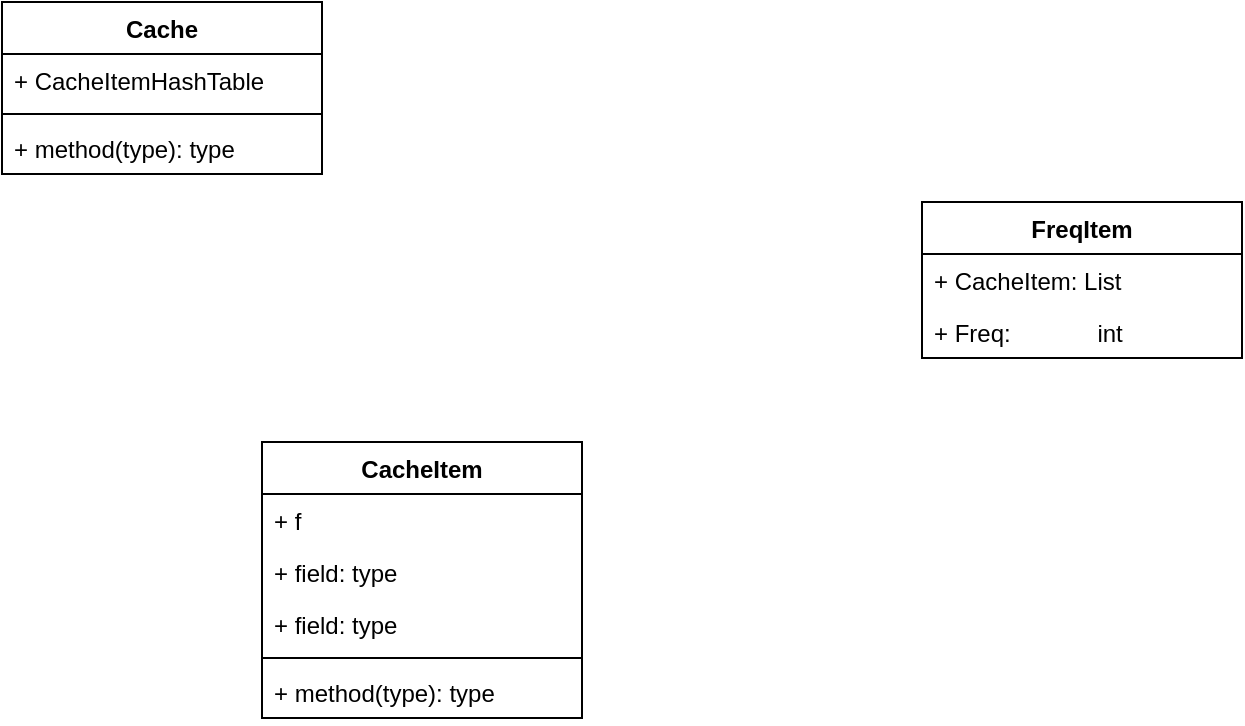 <mxfile version="20.2.7" type="github" pages="2">
  <diagram name="LFU Cache" id="9f46799a-70d6-7492-0946-bef42562c5a5">
    <mxGraphModel dx="1247" dy="786" grid="1" gridSize="10" guides="1" tooltips="1" connect="1" arrows="1" fold="1" page="1" pageScale="1" pageWidth="1100" pageHeight="850" background="none" math="0" shadow="0">
      <root>
        <mxCell id="0" />
        <mxCell id="1" parent="0" />
        <mxCell id="ySNY_wt_mCzb2ITRDZWP-6" value="Cache" style="swimlane;fontStyle=1;align=center;verticalAlign=top;childLayout=stackLayout;horizontal=1;startSize=26;horizontalStack=0;resizeParent=1;resizeParentMax=0;resizeLast=0;collapsible=1;marginBottom=0;" vertex="1" parent="1">
          <mxGeometry x="180" y="130" width="160" height="86" as="geometry" />
        </mxCell>
        <mxCell id="ySNY_wt_mCzb2ITRDZWP-7" value="+ CacheItemHashTable" style="text;strokeColor=none;fillColor=none;align=left;verticalAlign=top;spacingLeft=4;spacingRight=4;overflow=hidden;rotatable=0;points=[[0,0.5],[1,0.5]];portConstraint=eastwest;" vertex="1" parent="ySNY_wt_mCzb2ITRDZWP-6">
          <mxGeometry y="26" width="160" height="26" as="geometry" />
        </mxCell>
        <mxCell id="ySNY_wt_mCzb2ITRDZWP-8" value="" style="line;strokeWidth=1;fillColor=none;align=left;verticalAlign=middle;spacingTop=-1;spacingLeft=3;spacingRight=3;rotatable=0;labelPosition=right;points=[];portConstraint=eastwest;" vertex="1" parent="ySNY_wt_mCzb2ITRDZWP-6">
          <mxGeometry y="52" width="160" height="8" as="geometry" />
        </mxCell>
        <mxCell id="ySNY_wt_mCzb2ITRDZWP-9" value="+ method(type): type" style="text;strokeColor=none;fillColor=none;align=left;verticalAlign=top;spacingLeft=4;spacingRight=4;overflow=hidden;rotatable=0;points=[[0,0.5],[1,0.5]];portConstraint=eastwest;" vertex="1" parent="ySNY_wt_mCzb2ITRDZWP-6">
          <mxGeometry y="60" width="160" height="26" as="geometry" />
        </mxCell>
        <mxCell id="cP1EMUxFPoa-00krsf0B-1" value="CacheItem" style="swimlane;fontStyle=1;align=center;verticalAlign=top;childLayout=stackLayout;horizontal=1;startSize=26;horizontalStack=0;resizeParent=1;resizeParentMax=0;resizeLast=0;collapsible=1;marginBottom=0;" vertex="1" parent="1">
          <mxGeometry x="310" y="350" width="160" height="138" as="geometry" />
        </mxCell>
        <mxCell id="cP1EMUxFPoa-00krsf0B-2" value="+ f" style="text;strokeColor=none;fillColor=none;align=left;verticalAlign=top;spacingLeft=4;spacingRight=4;overflow=hidden;rotatable=0;points=[[0,0.5],[1,0.5]];portConstraint=eastwest;" vertex="1" parent="cP1EMUxFPoa-00krsf0B-1">
          <mxGeometry y="26" width="160" height="26" as="geometry" />
        </mxCell>
        <mxCell id="cP1EMUxFPoa-00krsf0B-11" value="+ field: type" style="text;strokeColor=none;fillColor=none;align=left;verticalAlign=top;spacingLeft=4;spacingRight=4;overflow=hidden;rotatable=0;points=[[0,0.5],[1,0.5]];portConstraint=eastwest;" vertex="1" parent="cP1EMUxFPoa-00krsf0B-1">
          <mxGeometry y="52" width="160" height="26" as="geometry" />
        </mxCell>
        <mxCell id="cP1EMUxFPoa-00krsf0B-12" value="+ field: type" style="text;strokeColor=none;fillColor=none;align=left;verticalAlign=top;spacingLeft=4;spacingRight=4;overflow=hidden;rotatable=0;points=[[0,0.5],[1,0.5]];portConstraint=eastwest;" vertex="1" parent="cP1EMUxFPoa-00krsf0B-1">
          <mxGeometry y="78" width="160" height="26" as="geometry" />
        </mxCell>
        <mxCell id="cP1EMUxFPoa-00krsf0B-3" value="" style="line;strokeWidth=1;fillColor=none;align=left;verticalAlign=middle;spacingTop=-1;spacingLeft=3;spacingRight=3;rotatable=0;labelPosition=right;points=[];portConstraint=eastwest;" vertex="1" parent="cP1EMUxFPoa-00krsf0B-1">
          <mxGeometry y="104" width="160" height="8" as="geometry" />
        </mxCell>
        <mxCell id="cP1EMUxFPoa-00krsf0B-4" value="+ method(type): type" style="text;strokeColor=none;fillColor=none;align=left;verticalAlign=top;spacingLeft=4;spacingRight=4;overflow=hidden;rotatable=0;points=[[0,0.5],[1,0.5]];portConstraint=eastwest;" vertex="1" parent="cP1EMUxFPoa-00krsf0B-1">
          <mxGeometry y="112" width="160" height="26" as="geometry" />
        </mxCell>
        <mxCell id="cP1EMUxFPoa-00krsf0B-5" value="FreqItem" style="swimlane;fontStyle=1;align=center;verticalAlign=top;childLayout=stackLayout;horizontal=1;startSize=26;horizontalStack=0;resizeParent=1;resizeParentMax=0;resizeLast=0;collapsible=1;marginBottom=0;" vertex="1" parent="1">
          <mxGeometry x="640" y="230" width="160" height="78" as="geometry" />
        </mxCell>
        <mxCell id="cP1EMUxFPoa-00krsf0B-6" value="+ CacheItem: List" style="text;strokeColor=none;fillColor=none;align=left;verticalAlign=top;spacingLeft=4;spacingRight=4;overflow=hidden;rotatable=0;points=[[0,0.5],[1,0.5]];portConstraint=eastwest;" vertex="1" parent="cP1EMUxFPoa-00krsf0B-5">
          <mxGeometry y="26" width="160" height="26" as="geometry" />
        </mxCell>
        <mxCell id="cP1EMUxFPoa-00krsf0B-9" value="+ Freq:             int" style="text;strokeColor=none;fillColor=none;align=left;verticalAlign=top;spacingLeft=4;spacingRight=4;overflow=hidden;rotatable=0;points=[[0,0.5],[1,0.5]];portConstraint=eastwest;" vertex="1" parent="cP1EMUxFPoa-00krsf0B-5">
          <mxGeometry y="52" width="160" height="26" as="geometry" />
        </mxCell>
      </root>
    </mxGraphModel>
  </diagram>
  <diagram id="Zidjyle8r2O39piCiIzt" name="Design system">
    <mxGraphModel dx="1247" dy="1886" grid="1" gridSize="10" guides="1" tooltips="1" connect="1" arrows="1" fold="1" page="1" pageScale="1" pageWidth="850" pageHeight="1100" math="0" shadow="0">
      <root>
        <mxCell id="0" />
        <mxCell id="1" parent="0" />
        <mxCell id="VlxrC2Abb-9s3GYBKvlQ-1" style="edgeStyle=orthogonalEdgeStyle;rounded=0;orthogonalLoop=1;jettySize=auto;html=1;entryX=0.5;entryY=0;entryDx=0;entryDy=0;" edge="1" parent="1" source="VlxrC2Abb-9s3GYBKvlQ-2" target="VlxrC2Abb-9s3GYBKvlQ-18">
          <mxGeometry relative="1" as="geometry">
            <mxPoint x="425" y="-530" as="targetPoint" />
            <Array as="points">
              <mxPoint x="165" y="-620" />
              <mxPoint x="425" y="-620" />
            </Array>
          </mxGeometry>
        </mxCell>
        <mxCell id="VlxrC2Abb-9s3GYBKvlQ-2" value="write url api" style="rounded=1;whiteSpace=wrap;html=1;" vertex="1" parent="1">
          <mxGeometry x="105" y="-740" width="120" height="60" as="geometry" />
        </mxCell>
        <mxCell id="VlxrC2Abb-9s3GYBKvlQ-3" style="edgeStyle=orthogonalEdgeStyle;rounded=0;orthogonalLoop=1;jettySize=auto;html=1;" edge="1" parent="1" source="VlxrC2Abb-9s3GYBKvlQ-4" target="VlxrC2Abb-9s3GYBKvlQ-9">
          <mxGeometry relative="1" as="geometry" />
        </mxCell>
        <mxCell id="VlxrC2Abb-9s3GYBKvlQ-4" value="client" style="rounded=1;whiteSpace=wrap;html=1;" vertex="1" parent="1">
          <mxGeometry x="375" y="-1000" width="120" height="60" as="geometry" />
        </mxCell>
        <mxCell id="VlxrC2Abb-9s3GYBKvlQ-5" style="edgeStyle=orthogonalEdgeStyle;rounded=0;orthogonalLoop=1;jettySize=auto;html=1;" edge="1" parent="1" source="VlxrC2Abb-9s3GYBKvlQ-9" target="VlxrC2Abb-9s3GYBKvlQ-2">
          <mxGeometry relative="1" as="geometry">
            <Array as="points">
              <mxPoint x="435" y="-790" />
              <mxPoint x="165" y="-790" />
            </Array>
          </mxGeometry>
        </mxCell>
        <mxCell id="VlxrC2Abb-9s3GYBKvlQ-6" style="edgeStyle=orthogonalEdgeStyle;rounded=0;orthogonalLoop=1;jettySize=auto;html=1;entryX=0.575;entryY=0.033;entryDx=0;entryDy=0;entryPerimeter=0;" edge="1" parent="1" source="VlxrC2Abb-9s3GYBKvlQ-9" target="VlxrC2Abb-9s3GYBKvlQ-11">
          <mxGeometry relative="1" as="geometry">
            <Array as="points">
              <mxPoint x="435" y="-790" />
              <mxPoint x="334" y="-790" />
            </Array>
          </mxGeometry>
        </mxCell>
        <mxCell id="VlxrC2Abb-9s3GYBKvlQ-7" style="edgeStyle=orthogonalEdgeStyle;rounded=0;orthogonalLoop=1;jettySize=auto;html=1;exitX=0.5;exitY=1;exitDx=0;exitDy=0;" edge="1" parent="1" source="VlxrC2Abb-9s3GYBKvlQ-9" target="VlxrC2Abb-9s3GYBKvlQ-13">
          <mxGeometry relative="1" as="geometry">
            <Array as="points">
              <mxPoint x="435" y="-790" />
              <mxPoint x="495" y="-790" />
            </Array>
          </mxGeometry>
        </mxCell>
        <mxCell id="VlxrC2Abb-9s3GYBKvlQ-8" style="edgeStyle=orthogonalEdgeStyle;rounded=0;orthogonalLoop=1;jettySize=auto;html=1;" edge="1" parent="1" source="VlxrC2Abb-9s3GYBKvlQ-9" target="VlxrC2Abb-9s3GYBKvlQ-15">
          <mxGeometry relative="1" as="geometry">
            <Array as="points">
              <mxPoint x="435" y="-790" />
              <mxPoint x="675" y="-790" />
            </Array>
          </mxGeometry>
        </mxCell>
        <mxCell id="VlxrC2Abb-9s3GYBKvlQ-9" value="Webserver" style="rounded=1;whiteSpace=wrap;html=1;" vertex="1" parent="1">
          <mxGeometry x="375" y="-900" width="120" height="60" as="geometry" />
        </mxCell>
        <mxCell id="VlxrC2Abb-9s3GYBKvlQ-10" style="edgeStyle=orthogonalEdgeStyle;rounded=0;orthogonalLoop=1;jettySize=auto;html=1;entryX=0.5;entryY=0;entryDx=0;entryDy=0;" edge="1" parent="1" source="VlxrC2Abb-9s3GYBKvlQ-11" target="VlxrC2Abb-9s3GYBKvlQ-18">
          <mxGeometry relative="1" as="geometry">
            <mxPoint x="425" y="-560" as="targetPoint" />
            <Array as="points">
              <mxPoint x="325" y="-620" />
              <mxPoint x="425" y="-620" />
            </Array>
          </mxGeometry>
        </mxCell>
        <mxCell id="VlxrC2Abb-9s3GYBKvlQ-11" value="read url api" style="rounded=1;whiteSpace=wrap;html=1;" vertex="1" parent="1">
          <mxGeometry x="265" y="-740" width="120" height="60" as="geometry" />
        </mxCell>
        <mxCell id="VlxrC2Abb-9s3GYBKvlQ-12" style="edgeStyle=orthogonalEdgeStyle;rounded=0;orthogonalLoop=1;jettySize=auto;html=1;" edge="1" parent="1" source="VlxrC2Abb-9s3GYBKvlQ-13">
          <mxGeometry relative="1" as="geometry">
            <mxPoint x="425" y="-520" as="targetPoint" />
            <Array as="points">
              <mxPoint x="495" y="-620" />
              <mxPoint x="425" y="-620" />
            </Array>
          </mxGeometry>
        </mxCell>
        <mxCell id="VlxrC2Abb-9s3GYBKvlQ-13" value="register account" style="rounded=1;whiteSpace=wrap;html=1;" vertex="1" parent="1">
          <mxGeometry x="435" y="-740" width="120" height="60" as="geometry" />
        </mxCell>
        <mxCell id="VlxrC2Abb-9s3GYBKvlQ-14" style="edgeStyle=orthogonalEdgeStyle;rounded=0;orthogonalLoop=1;jettySize=auto;html=1;" edge="1" parent="1" source="VlxrC2Abb-9s3GYBKvlQ-15" target="VlxrC2Abb-9s3GYBKvlQ-18">
          <mxGeometry relative="1" as="geometry">
            <mxPoint x="425" y="-560" as="targetPoint" />
            <Array as="points">
              <mxPoint x="675" y="-620" />
              <mxPoint x="425" y="-620" />
            </Array>
          </mxGeometry>
        </mxCell>
        <mxCell id="VlxrC2Abb-9s3GYBKvlQ-15" value="" style="rounded=1;whiteSpace=wrap;html=1;" vertex="1" parent="1">
          <mxGeometry x="625" y="-740" width="120" height="60" as="geometry" />
        </mxCell>
        <mxCell id="VlxrC2Abb-9s3GYBKvlQ-16" value="mongo db" style="shape=cylinder3;whiteSpace=wrap;html=1;boundedLbl=1;backgroundOutline=1;size=15;" vertex="1" parent="1">
          <mxGeometry x="395" y="-485" width="60" height="80" as="geometry" />
        </mxCell>
        <mxCell id="VlxrC2Abb-9s3GYBKvlQ-17" style="edgeStyle=orthogonalEdgeStyle;rounded=0;orthogonalLoop=1;jettySize=auto;html=1;" edge="1" parent="1" source="VlxrC2Abb-9s3GYBKvlQ-18" target="VlxrC2Abb-9s3GYBKvlQ-16">
          <mxGeometry relative="1" as="geometry" />
        </mxCell>
        <mxCell id="VlxrC2Abb-9s3GYBKvlQ-18" value="database caching" style="rounded=1;whiteSpace=wrap;html=1;" vertex="1" parent="1">
          <mxGeometry x="365" y="-570" width="120" height="60" as="geometry" />
        </mxCell>
      </root>
    </mxGraphModel>
  </diagram>
</mxfile>
